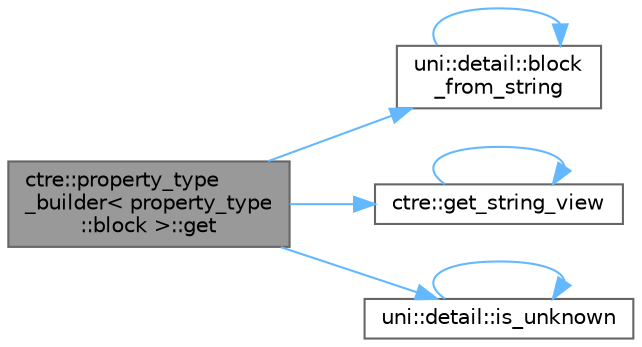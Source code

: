 digraph "ctre::property_type_builder&lt; property_type::block &gt;::get"
{
 // LATEX_PDF_SIZE
  bgcolor="transparent";
  edge [fontname=Helvetica,fontsize=10,labelfontname=Helvetica,labelfontsize=10];
  node [fontname=Helvetica,fontsize=10,shape=box,height=0.2,width=0.4];
  rankdir="LR";
  Node1 [id="Node000001",label="ctre::property_type\l_builder\< property_type\l::block \>::get",height=0.2,width=0.4,color="gray40", fillcolor="grey60", style="filled", fontcolor="black",tooltip=" "];
  Node1 -> Node2 [id="edge1_Node000001_Node000002",color="steelblue1",style="solid",tooltip=" "];
  Node2 [id="Node000002",label="uni::detail::block\l_from_string",height=0.2,width=0.4,color="grey40", fillcolor="white", style="filled",URL="$namespaceuni_1_1detail.html#a665ac9f6a268b91e29abecd12b8e8259",tooltip=" "];
  Node2 -> Node2 [id="edge2_Node000002_Node000002",color="steelblue1",style="solid",tooltip=" "];
  Node1 -> Node3 [id="edge3_Node000001_Node000003",color="steelblue1",style="solid",tooltip=" "];
  Node3 [id="Node000003",label="ctre::get_string_view",height=0.2,width=0.4,color="grey40", fillcolor="white", style="filled",URL="$namespacectre.html#a515ebf2c97e910c116fb9c0bec8fbb4f",tooltip=" "];
  Node3 -> Node3 [id="edge4_Node000003_Node000003",color="steelblue1",style="solid",tooltip=" "];
  Node1 -> Node4 [id="edge5_Node000001_Node000004",color="steelblue1",style="solid",tooltip=" "];
  Node4 [id="Node000004",label="uni::detail::is_unknown",height=0.2,width=0.4,color="grey40", fillcolor="white", style="filled",URL="$namespaceuni_1_1detail.html#a1218980d1b356694a4c87535ea961e12",tooltip=" "];
  Node4 -> Node4 [id="edge6_Node000004_Node000004",color="steelblue1",style="solid",tooltip=" "];
}
